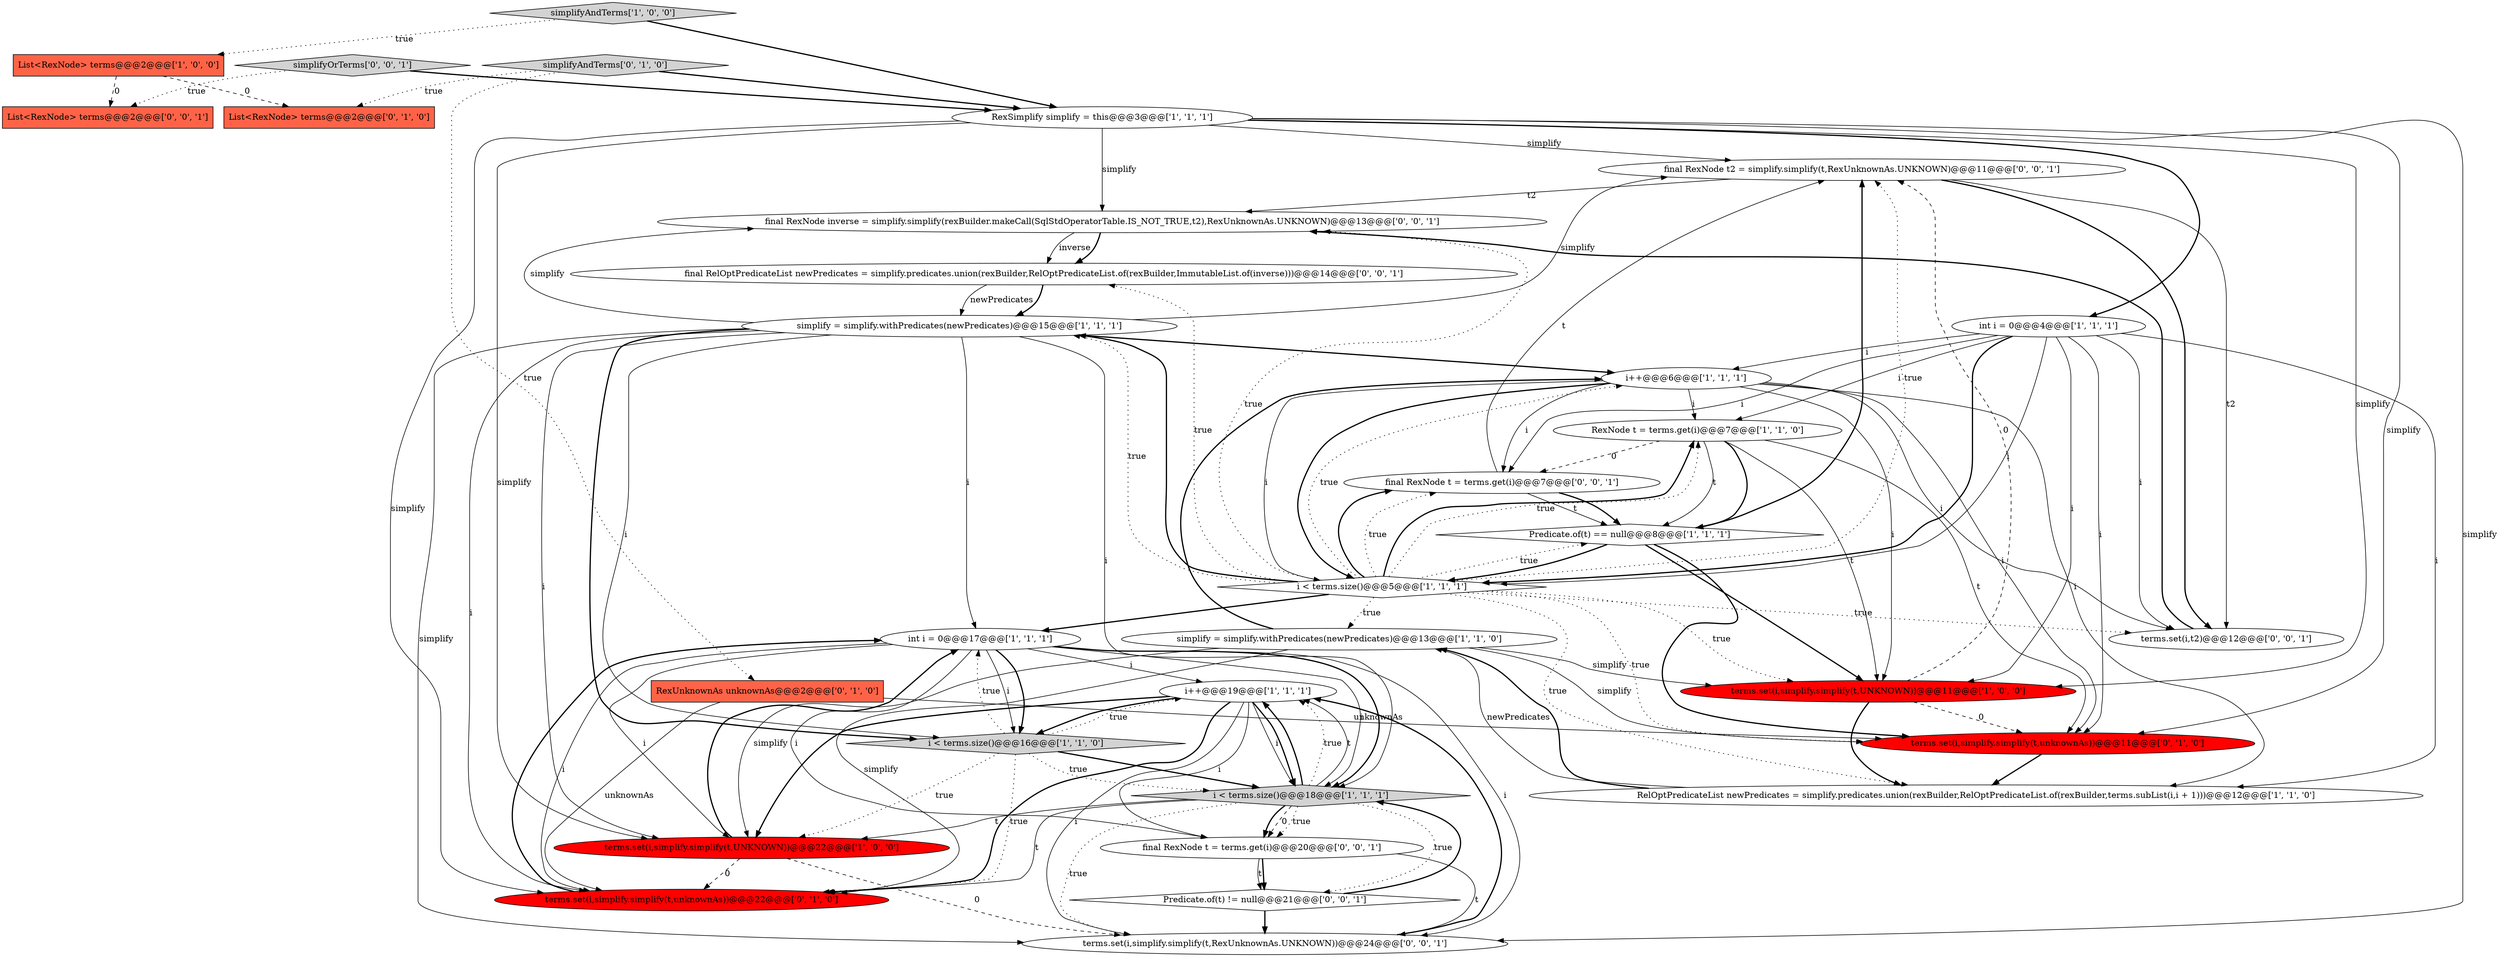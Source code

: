 digraph {
25 [style = filled, label = "simplifyOrTerms['0', '0', '1']", fillcolor = lightgray, shape = diamond image = "AAA0AAABBB3BBB"];
15 [style = filled, label = "RexNode t = terms.get(i)@@@7@@@['1', '1', '0']", fillcolor = white, shape = ellipse image = "AAA0AAABBB1BBB"];
7 [style = filled, label = "List<RexNode> terms@@@2@@@['1', '0', '0']", fillcolor = tomato, shape = box image = "AAA1AAABBB1BBB"];
22 [style = filled, label = "List<RexNode> terms@@@2@@@['0', '0', '1']", fillcolor = tomato, shape = box image = "AAA0AAABBB3BBB"];
29 [style = filled, label = "final RexNode t = terms.get(i)@@@7@@@['0', '0', '1']", fillcolor = white, shape = ellipse image = "AAA0AAABBB3BBB"];
11 [style = filled, label = "i++@@@19@@@['1', '1', '1']", fillcolor = white, shape = ellipse image = "AAA0AAABBB1BBB"];
27 [style = filled, label = "final RexNode t2 = simplify.simplify(t,RexUnknownAs.UNKNOWN)@@@11@@@['0', '0', '1']", fillcolor = white, shape = ellipse image = "AAA0AAABBB3BBB"];
24 [style = filled, label = "final RexNode inverse = simplify.simplify(rexBuilder.makeCall(SqlStdOperatorTable.IS_NOT_TRUE,t2),RexUnknownAs.UNKNOWN)@@@13@@@['0', '0', '1']", fillcolor = white, shape = ellipse image = "AAA0AAABBB3BBB"];
2 [style = filled, label = "RexSimplify simplify = this@@@3@@@['1', '1', '1']", fillcolor = white, shape = ellipse image = "AAA0AAABBB1BBB"];
17 [style = filled, label = "terms.set(i,simplify.simplify(t,unknownAs))@@@22@@@['0', '1', '0']", fillcolor = red, shape = ellipse image = "AAA1AAABBB2BBB"];
30 [style = filled, label = "terms.set(i,simplify.simplify(t,RexUnknownAs.UNKNOWN))@@@24@@@['0', '0', '1']", fillcolor = white, shape = ellipse image = "AAA0AAABBB3BBB"];
9 [style = filled, label = "simplify = simplify.withPredicates(newPredicates)@@@15@@@['1', '1', '1']", fillcolor = white, shape = ellipse image = "AAA0AAABBB1BBB"];
18 [style = filled, label = "terms.set(i,simplify.simplify(t,unknownAs))@@@11@@@['0', '1', '0']", fillcolor = red, shape = ellipse image = "AAA1AAABBB2BBB"];
6 [style = filled, label = "i < terms.size()@@@18@@@['1', '1', '1']", fillcolor = lightgray, shape = diamond image = "AAA0AAABBB1BBB"];
12 [style = filled, label = "i < terms.size()@@@16@@@['1', '1', '0']", fillcolor = lightgray, shape = diamond image = "AAA0AAABBB1BBB"];
28 [style = filled, label = "final RexNode t = terms.get(i)@@@20@@@['0', '0', '1']", fillcolor = white, shape = ellipse image = "AAA0AAABBB3BBB"];
21 [style = filled, label = "simplifyAndTerms['0', '1', '0']", fillcolor = lightgray, shape = diamond image = "AAA0AAABBB2BBB"];
3 [style = filled, label = "int i = 0@@@4@@@['1', '1', '1']", fillcolor = white, shape = ellipse image = "AAA0AAABBB1BBB"];
23 [style = filled, label = "final RelOptPredicateList newPredicates = simplify.predicates.union(rexBuilder,RelOptPredicateList.of(rexBuilder,ImmutableList.of(inverse)))@@@14@@@['0', '0', '1']", fillcolor = white, shape = ellipse image = "AAA0AAABBB3BBB"];
26 [style = filled, label = "terms.set(i,t2)@@@12@@@['0', '0', '1']", fillcolor = white, shape = ellipse image = "AAA0AAABBB3BBB"];
13 [style = filled, label = "i++@@@6@@@['1', '1', '1']", fillcolor = white, shape = ellipse image = "AAA0AAABBB1BBB"];
19 [style = filled, label = "RexUnknownAs unknownAs@@@2@@@['0', '1', '0']", fillcolor = tomato, shape = box image = "AAA0AAABBB2BBB"];
20 [style = filled, label = "List<RexNode> terms@@@2@@@['0', '1', '0']", fillcolor = tomato, shape = box image = "AAA1AAABBB2BBB"];
8 [style = filled, label = "terms.set(i,simplify.simplify(t,UNKNOWN))@@@11@@@['1', '0', '0']", fillcolor = red, shape = ellipse image = "AAA1AAABBB1BBB"];
31 [style = filled, label = "Predicate.of(t) != null@@@21@@@['0', '0', '1']", fillcolor = white, shape = diamond image = "AAA0AAABBB3BBB"];
16 [style = filled, label = "RelOptPredicateList newPredicates = simplify.predicates.union(rexBuilder,RelOptPredicateList.of(rexBuilder,terms.subList(i,i + 1)))@@@12@@@['1', '1', '0']", fillcolor = white, shape = ellipse image = "AAA0AAABBB1BBB"];
4 [style = filled, label = "i < terms.size()@@@5@@@['1', '1', '1']", fillcolor = white, shape = diamond image = "AAA0AAABBB1BBB"];
1 [style = filled, label = "simplify = simplify.withPredicates(newPredicates)@@@13@@@['1', '1', '0']", fillcolor = white, shape = ellipse image = "AAA0AAABBB1BBB"];
5 [style = filled, label = "terms.set(i,simplify.simplify(t,UNKNOWN))@@@22@@@['1', '0', '0']", fillcolor = red, shape = ellipse image = "AAA1AAABBB1BBB"];
14 [style = filled, label = "Predicate.of(t) == null@@@8@@@['1', '1', '1']", fillcolor = white, shape = diamond image = "AAA0AAABBB1BBB"];
0 [style = filled, label = "int i = 0@@@17@@@['1', '1', '1']", fillcolor = white, shape = ellipse image = "AAA0AAABBB1BBB"];
10 [style = filled, label = "simplifyAndTerms['1', '0', '0']", fillcolor = lightgray, shape = diamond image = "AAA0AAABBB1BBB"];
9->0 [style = solid, label="i"];
8->16 [style = bold, label=""];
19->17 [style = solid, label="unknownAs"];
4->18 [style = dotted, label="true"];
2->18 [style = solid, label="simplify"];
3->16 [style = solid, label="i"];
6->31 [style = dotted, label="true"];
13->26 [style = solid, label="i"];
4->1 [style = dotted, label="true"];
0->28 [style = solid, label="i"];
11->30 [style = solid, label="i"];
3->8 [style = solid, label="i"];
16->1 [style = solid, label="newPredicates"];
4->15 [style = bold, label=""];
7->20 [style = dashed, label="0"];
3->15 [style = solid, label="i"];
9->30 [style = solid, label="simplify"];
2->30 [style = solid, label="simplify"];
1->8 [style = solid, label="simplify"];
3->4 [style = bold, label=""];
1->13 [style = bold, label=""];
21->2 [style = bold, label=""];
3->4 [style = solid, label="i"];
30->11 [style = bold, label=""];
11->6 [style = solid, label="i"];
31->6 [style = bold, label=""];
5->0 [style = bold, label=""];
9->6 [style = solid, label="i"];
3->26 [style = solid, label="i"];
6->11 [style = bold, label=""];
31->30 [style = bold, label=""];
29->14 [style = bold, label=""];
13->29 [style = solid, label="i"];
4->24 [style = dotted, label="true"];
6->11 [style = dotted, label="true"];
12->17 [style = dotted, label="true"];
21->20 [style = dotted, label="true"];
2->5 [style = solid, label="simplify"];
4->23 [style = dotted, label="true"];
11->12 [style = bold, label=""];
15->29 [style = dashed, label="0"];
13->4 [style = solid, label="i"];
26->24 [style = bold, label=""];
1->17 [style = solid, label="simplify"];
3->13 [style = solid, label="i"];
3->29 [style = solid, label="i"];
25->2 [style = bold, label=""];
19->18 [style = solid, label="unknownAs"];
4->0 [style = bold, label=""];
12->11 [style = dotted, label="true"];
13->18 [style = solid, label="i"];
4->13 [style = dotted, label="true"];
0->17 [style = solid, label="i"];
28->31 [style = solid, label="t"];
29->14 [style = solid, label="t"];
12->6 [style = dotted, label="true"];
6->17 [style = solid, label="t"];
13->15 [style = solid, label="i"];
12->0 [style = dotted, label="true"];
11->17 [style = bold, label=""];
8->18 [style = dashed, label="0"];
14->18 [style = bold, label=""];
10->2 [style = bold, label=""];
14->8 [style = bold, label=""];
2->27 [style = solid, label="simplify"];
0->6 [style = solid, label="i"];
7->22 [style = dashed, label="0"];
2->8 [style = solid, label="simplify"];
4->26 [style = dotted, label="true"];
11->28 [style = solid, label="i"];
14->4 [style = bold, label=""];
27->26 [style = bold, label=""];
13->16 [style = solid, label="i"];
5->30 [style = dashed, label="0"];
4->9 [style = bold, label=""];
2->24 [style = solid, label="simplify"];
27->26 [style = solid, label="t2"];
15->14 [style = bold, label=""];
15->8 [style = solid, label="t"];
9->5 [style = solid, label="i"];
0->12 [style = bold, label=""];
2->3 [style = bold, label=""];
28->31 [style = bold, label=""];
27->24 [style = solid, label="t2"];
4->29 [style = bold, label=""];
4->15 [style = dotted, label="true"];
15->14 [style = solid, label="t"];
3->18 [style = solid, label="i"];
4->29 [style = dotted, label="true"];
6->28 [style = dashed, label="0"];
11->5 [style = bold, label=""];
17->0 [style = bold, label=""];
5->17 [style = dashed, label="0"];
16->1 [style = bold, label=""];
0->30 [style = solid, label="i"];
24->23 [style = solid, label="inverse"];
9->12 [style = bold, label=""];
14->27 [style = bold, label=""];
23->9 [style = solid, label="newPredicates"];
24->23 [style = bold, label=""];
18->16 [style = bold, label=""];
6->30 [style = dotted, label="true"];
0->12 [style = solid, label="i"];
0->6 [style = bold, label=""];
11->6 [style = bold, label=""];
1->18 [style = solid, label="simplify"];
9->17 [style = solid, label="i"];
4->8 [style = dotted, label="true"];
4->14 [style = dotted, label="true"];
12->6 [style = bold, label=""];
15->18 [style = solid, label="t"];
0->5 [style = solid, label="i"];
6->28 [style = dotted, label="true"];
9->24 [style = solid, label="simplify"];
6->11 [style = solid, label="t"];
13->8 [style = solid, label="i"];
28->30 [style = solid, label="t"];
12->5 [style = dotted, label="true"];
21->19 [style = dotted, label="true"];
0->11 [style = solid, label="i"];
6->5 [style = solid, label="t"];
4->27 [style = dotted, label="true"];
1->5 [style = solid, label="simplify"];
25->22 [style = dotted, label="true"];
8->27 [style = dashed, label="0"];
4->16 [style = dotted, label="true"];
9->27 [style = solid, label="simplify"];
4->9 [style = dotted, label="true"];
2->17 [style = solid, label="simplify"];
23->9 [style = bold, label=""];
29->27 [style = solid, label="t"];
10->7 [style = dotted, label="true"];
9->12 [style = solid, label="i"];
6->28 [style = bold, label=""];
9->13 [style = bold, label=""];
13->4 [style = bold, label=""];
}
